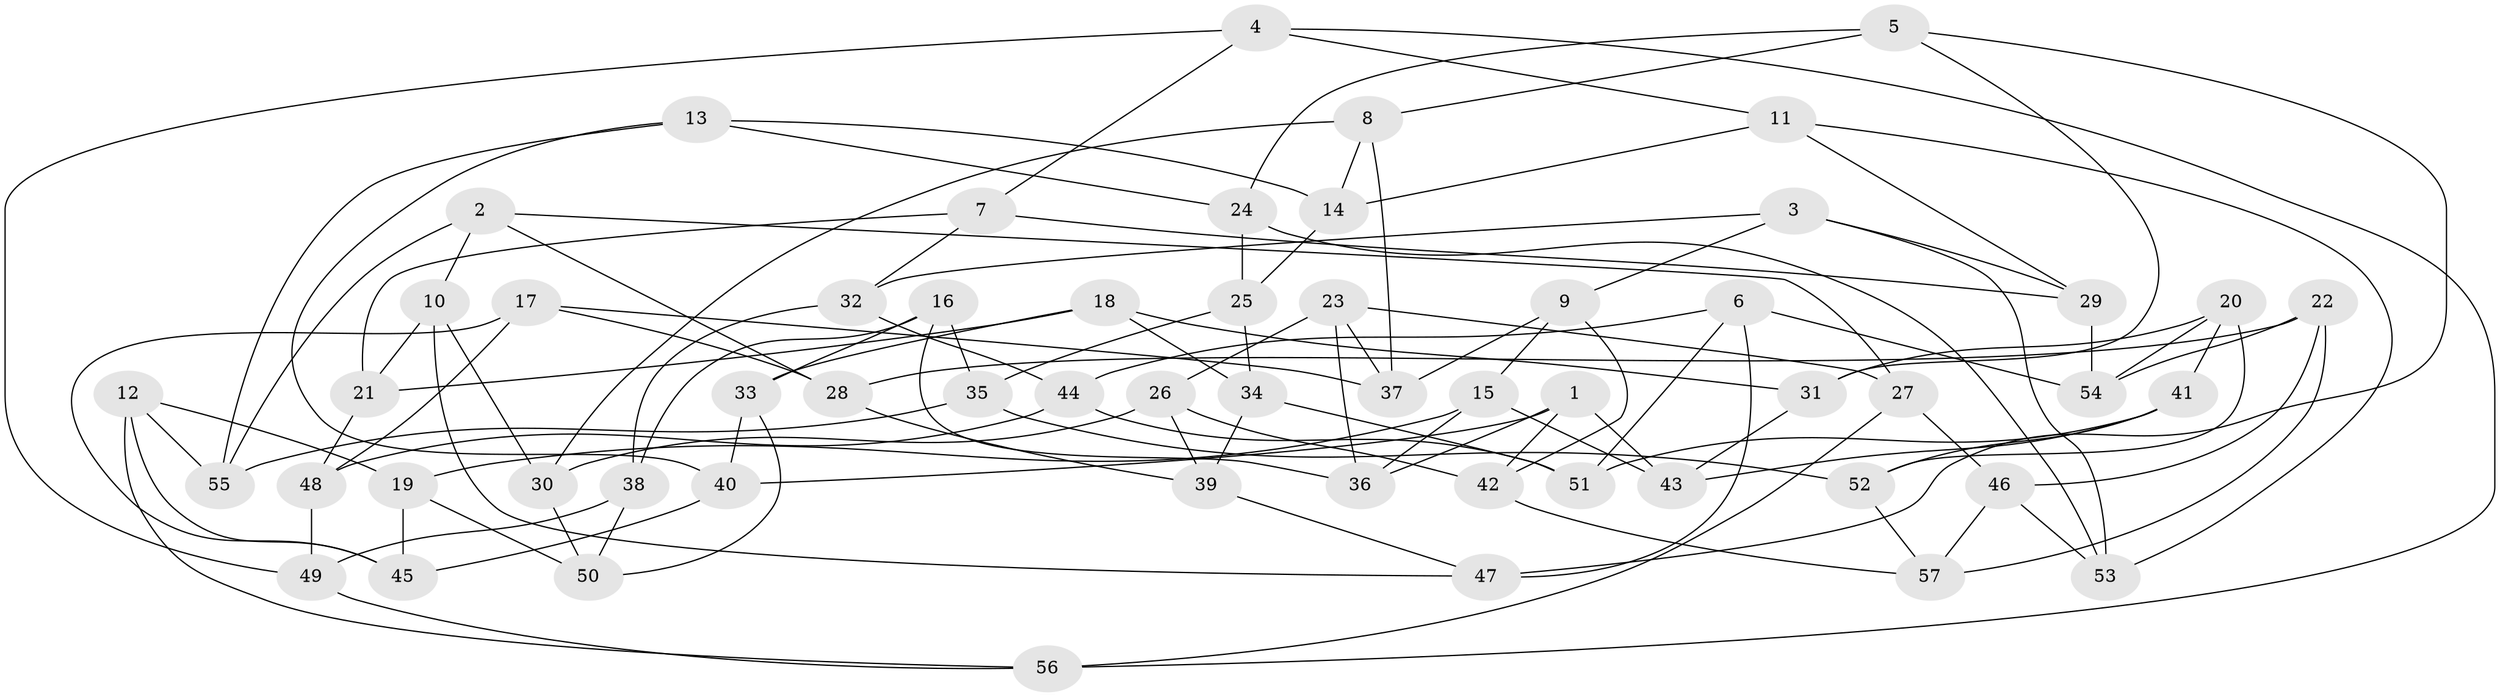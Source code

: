 // coarse degree distribution, {4: 0.46153846153846156, 5: 0.23076923076923078, 3: 0.07692307692307693, 6: 0.23076923076923078}
// Generated by graph-tools (version 1.1) at 2025/52/02/27/25 19:52:33]
// undirected, 57 vertices, 114 edges
graph export_dot {
graph [start="1"]
  node [color=gray90,style=filled];
  1;
  2;
  3;
  4;
  5;
  6;
  7;
  8;
  9;
  10;
  11;
  12;
  13;
  14;
  15;
  16;
  17;
  18;
  19;
  20;
  21;
  22;
  23;
  24;
  25;
  26;
  27;
  28;
  29;
  30;
  31;
  32;
  33;
  34;
  35;
  36;
  37;
  38;
  39;
  40;
  41;
  42;
  43;
  44;
  45;
  46;
  47;
  48;
  49;
  50;
  51;
  52;
  53;
  54;
  55;
  56;
  57;
  1 -- 43;
  1 -- 40;
  1 -- 36;
  1 -- 42;
  2 -- 28;
  2 -- 10;
  2 -- 55;
  2 -- 27;
  3 -- 9;
  3 -- 29;
  3 -- 53;
  3 -- 32;
  4 -- 7;
  4 -- 56;
  4 -- 49;
  4 -- 11;
  5 -- 31;
  5 -- 47;
  5 -- 8;
  5 -- 24;
  6 -- 51;
  6 -- 47;
  6 -- 54;
  6 -- 44;
  7 -- 29;
  7 -- 32;
  7 -- 21;
  8 -- 30;
  8 -- 14;
  8 -- 37;
  9 -- 37;
  9 -- 15;
  9 -- 42;
  10 -- 47;
  10 -- 30;
  10 -- 21;
  11 -- 53;
  11 -- 14;
  11 -- 29;
  12 -- 19;
  12 -- 56;
  12 -- 45;
  12 -- 55;
  13 -- 24;
  13 -- 55;
  13 -- 40;
  13 -- 14;
  14 -- 25;
  15 -- 43;
  15 -- 19;
  15 -- 36;
  16 -- 35;
  16 -- 33;
  16 -- 38;
  16 -- 36;
  17 -- 28;
  17 -- 48;
  17 -- 45;
  17 -- 37;
  18 -- 33;
  18 -- 34;
  18 -- 21;
  18 -- 31;
  19 -- 45;
  19 -- 50;
  20 -- 54;
  20 -- 31;
  20 -- 41;
  20 -- 52;
  21 -- 48;
  22 -- 57;
  22 -- 46;
  22 -- 54;
  22 -- 28;
  23 -- 37;
  23 -- 36;
  23 -- 26;
  23 -- 27;
  24 -- 25;
  24 -- 53;
  25 -- 34;
  25 -- 35;
  26 -- 42;
  26 -- 39;
  26 -- 30;
  27 -- 46;
  27 -- 56;
  28 -- 39;
  29 -- 54;
  30 -- 50;
  31 -- 43;
  32 -- 38;
  32 -- 44;
  33 -- 40;
  33 -- 50;
  34 -- 39;
  34 -- 51;
  35 -- 52;
  35 -- 55;
  38 -- 50;
  38 -- 49;
  39 -- 47;
  40 -- 45;
  41 -- 51;
  41 -- 43;
  41 -- 52;
  42 -- 57;
  44 -- 51;
  44 -- 48;
  46 -- 57;
  46 -- 53;
  48 -- 49;
  49 -- 56;
  52 -- 57;
}
